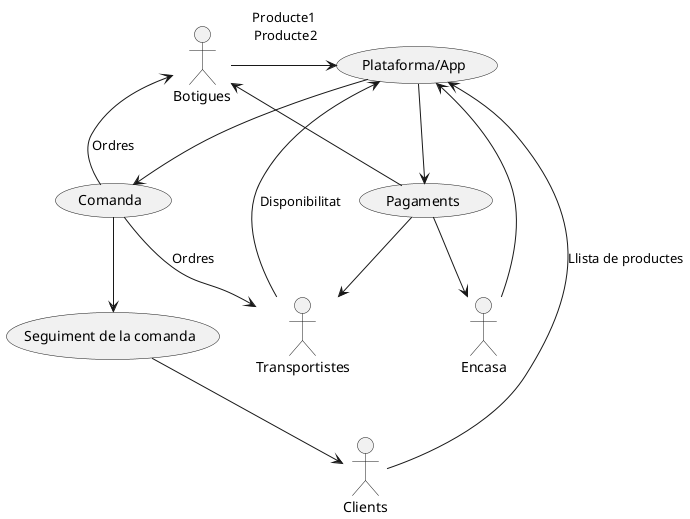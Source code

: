 @startuml
actor Clients
actor Botigues
actor Encasa 
actor Transportistes

Clients --> (Plataforma/App): Llista de productes
Encasa --> (Plataforma/App)

Botigues -> (Plataforma/App): "Producte1\n Producte2\n"
Transportistes --> (Plataforma/App): Disponibilitat
(Plataforma/App) --> (Comanda)

(Comanda) --> Transportistes : Ordres
(Comanda) --> Botigues : Ordres
(Comanda) --> (Seguiment de la comanda)

(Seguiment de la comanda)--> Clients
(Plataforma/App) -> (Pagaments)
(Pagaments) --> Botigues
(Pagaments) --> Transportistes
(Pagaments) --> Encasa
@enduml
